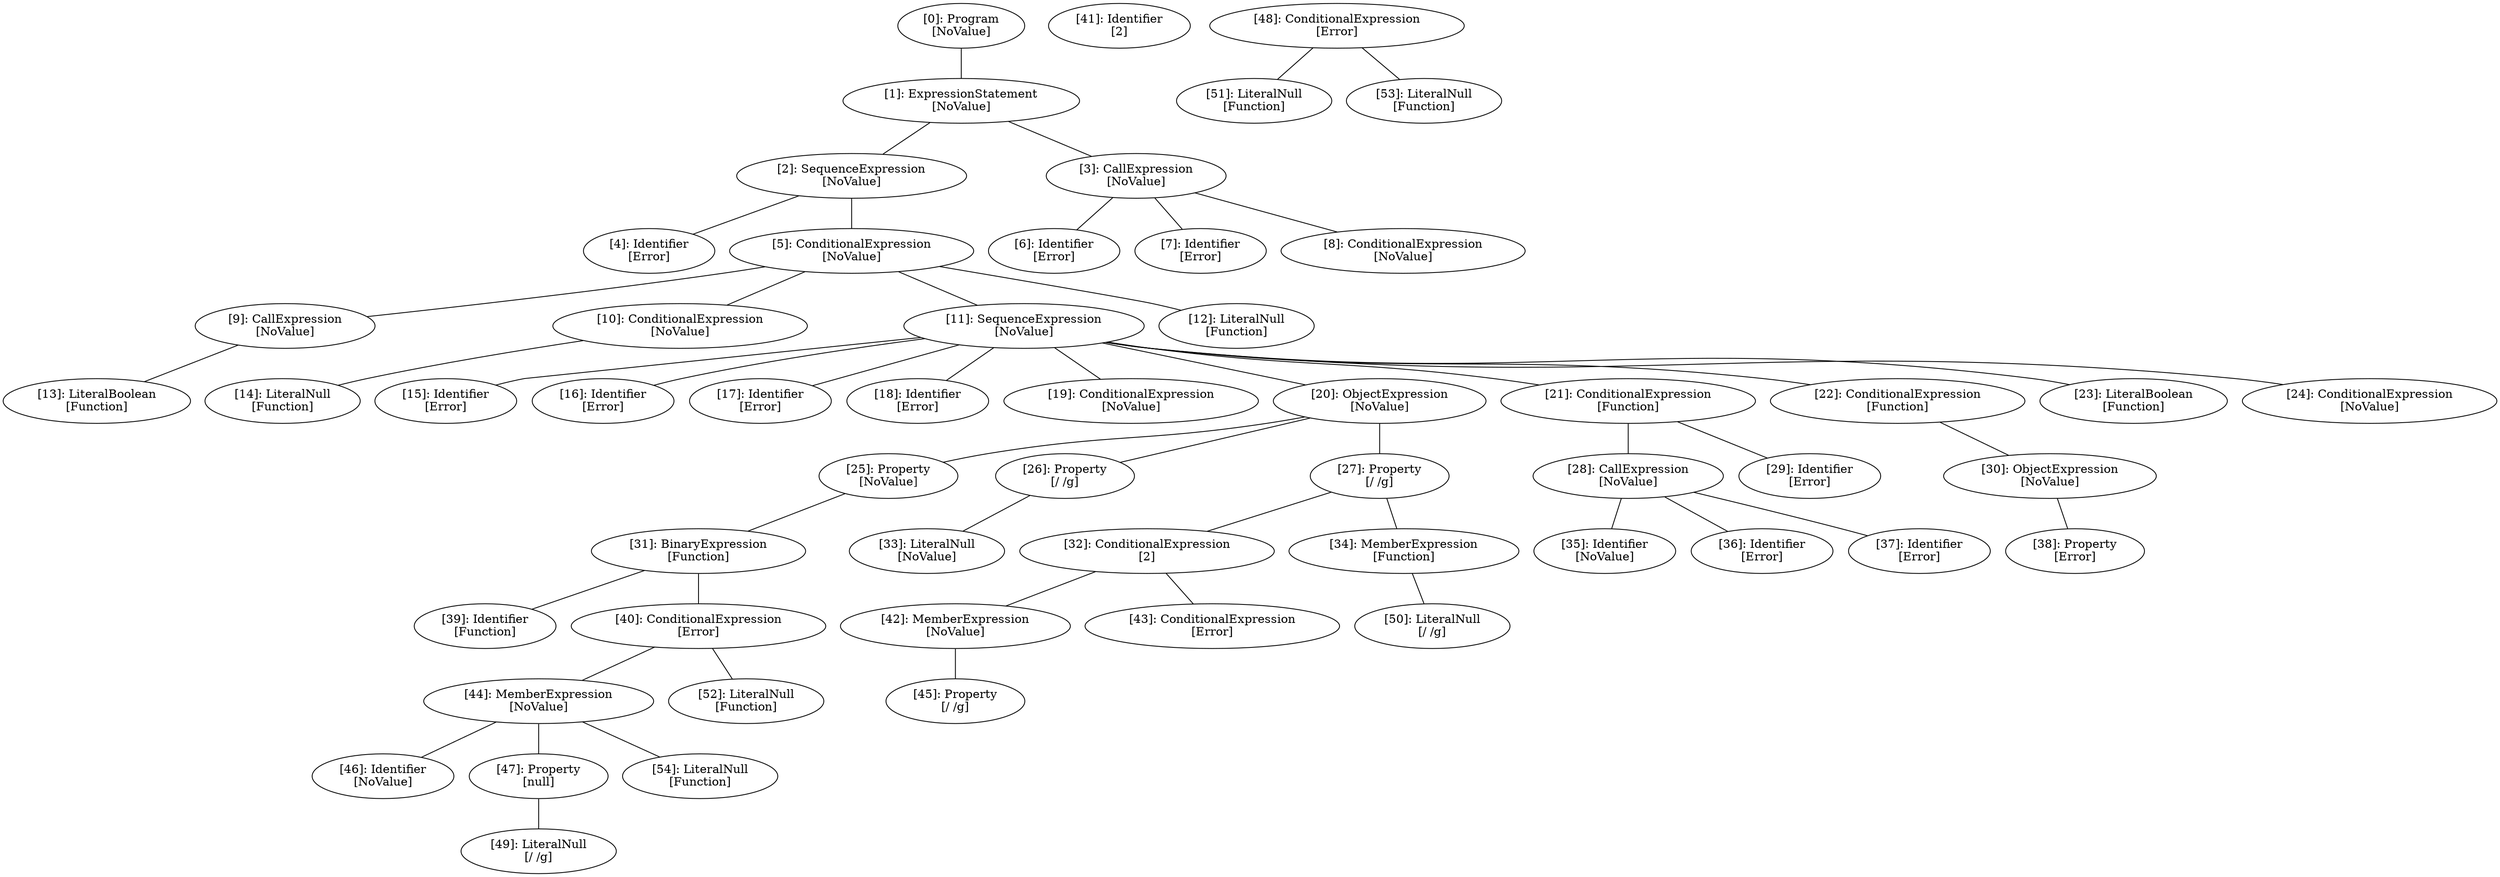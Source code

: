 // Result
graph {
	0 [label="[0]: Program
[NoValue]"]
	1 [label="[1]: ExpressionStatement
[NoValue]"]
	2 [label="[2]: SequenceExpression
[NoValue]"]
	3 [label="[3]: CallExpression
[NoValue]"]
	4 [label="[4]: Identifier
[Error]"]
	5 [label="[5]: ConditionalExpression
[NoValue]"]
	6 [label="[6]: Identifier
[Error]"]
	7 [label="[7]: Identifier
[Error]"]
	8 [label="[8]: ConditionalExpression
[NoValue]"]
	9 [label="[9]: CallExpression
[NoValue]"]
	10 [label="[10]: ConditionalExpression
[NoValue]"]
	11 [label="[11]: SequenceExpression
[NoValue]"]
	12 [label="[12]: LiteralNull
[Function]"]
	13 [label="[13]: LiteralBoolean
[Function]"]
	14 [label="[14]: LiteralNull
[Function]"]
	15 [label="[15]: Identifier
[Error]"]
	16 [label="[16]: Identifier
[Error]"]
	17 [label="[17]: Identifier
[Error]"]
	18 [label="[18]: Identifier
[Error]"]
	19 [label="[19]: ConditionalExpression
[NoValue]"]
	20 [label="[20]: ObjectExpression
[NoValue]"]
	21 [label="[21]: ConditionalExpression
[Function]"]
	22 [label="[22]: ConditionalExpression
[Function]"]
	23 [label="[23]: LiteralBoolean
[Function]"]
	24 [label="[24]: ConditionalExpression
[NoValue]"]
	25 [label="[25]: Property
[NoValue]"]
	26 [label="[26]: Property
[/ /g]"]
	27 [label="[27]: Property
[/ /g]"]
	28 [label="[28]: CallExpression
[NoValue]"]
	29 [label="[29]: Identifier
[Error]"]
	30 [label="[30]: ObjectExpression
[NoValue]"]
	31 [label="[31]: BinaryExpression
[Function]"]
	32 [label="[32]: ConditionalExpression
[2]"]
	33 [label="[33]: LiteralNull
[NoValue]"]
	34 [label="[34]: MemberExpression
[Function]"]
	35 [label="[35]: Identifier
[NoValue]"]
	36 [label="[36]: Identifier
[Error]"]
	37 [label="[37]: Identifier
[Error]"]
	38 [label="[38]: Property
[Error]"]
	39 [label="[39]: Identifier
[Function]"]
	40 [label="[40]: ConditionalExpression
[Error]"]
	41 [label="[41]: Identifier
[2]"]
	42 [label="[42]: MemberExpression
[NoValue]"]
	43 [label="[43]: ConditionalExpression
[Error]"]
	44 [label="[44]: MemberExpression
[NoValue]"]
	45 [label="[45]: Property
[/ /g]"]
	46 [label="[46]: Identifier
[NoValue]"]
	47 [label="[47]: Property
[null]"]
	48 [label="[48]: ConditionalExpression
[Error]"]
	49 [label="[49]: LiteralNull
[/ /g]"]
	50 [label="[50]: LiteralNull
[/ /g]"]
	51 [label="[51]: LiteralNull
[Function]"]
	52 [label="[52]: LiteralNull
[Function]"]
	53 [label="[53]: LiteralNull
[Function]"]
	54 [label="[54]: LiteralNull
[Function]"]
	0 -- 1
	1 -- 2
	1 -- 3
	2 -- 4
	2 -- 5
	3 -- 6
	3 -- 7
	3 -- 8
	5 -- 9
	5 -- 10
	5 -- 11
	5 -- 12
	9 -- 13
	10 -- 14
	11 -- 15
	11 -- 16
	11 -- 17
	11 -- 18
	11 -- 19
	11 -- 20
	11 -- 21
	11 -- 22
	11 -- 23
	11 -- 24
	20 -- 25
	20 -- 26
	20 -- 27
	21 -- 28
	21 -- 29
	22 -- 30
	25 -- 31
	26 -- 33
	27 -- 32
	27 -- 34
	28 -- 35
	28 -- 36
	28 -- 37
	30 -- 38
	31 -- 39
	31 -- 40
	32 -- 42
	32 -- 43
	34 -- 50
	40 -- 44
	40 -- 52
	42 -- 45
	44 -- 46
	44 -- 47
	44 -- 54
	47 -- 49
	48 -- 51
	48 -- 53
}

